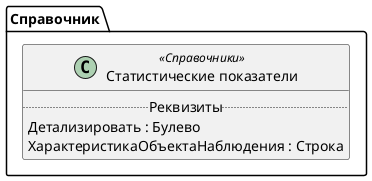 ﻿@startuml СтатистическиеПоказатели
'!include templates.wsd
'..\include templates.wsd
class Справочник.СтатистическиеПоказатели as "Статистические показатели" <<Справочники>>
{
..Реквизиты..
Детализировать : Булево
ХарактеристикаОбъектаНаблюдения : Строка
}
@enduml
